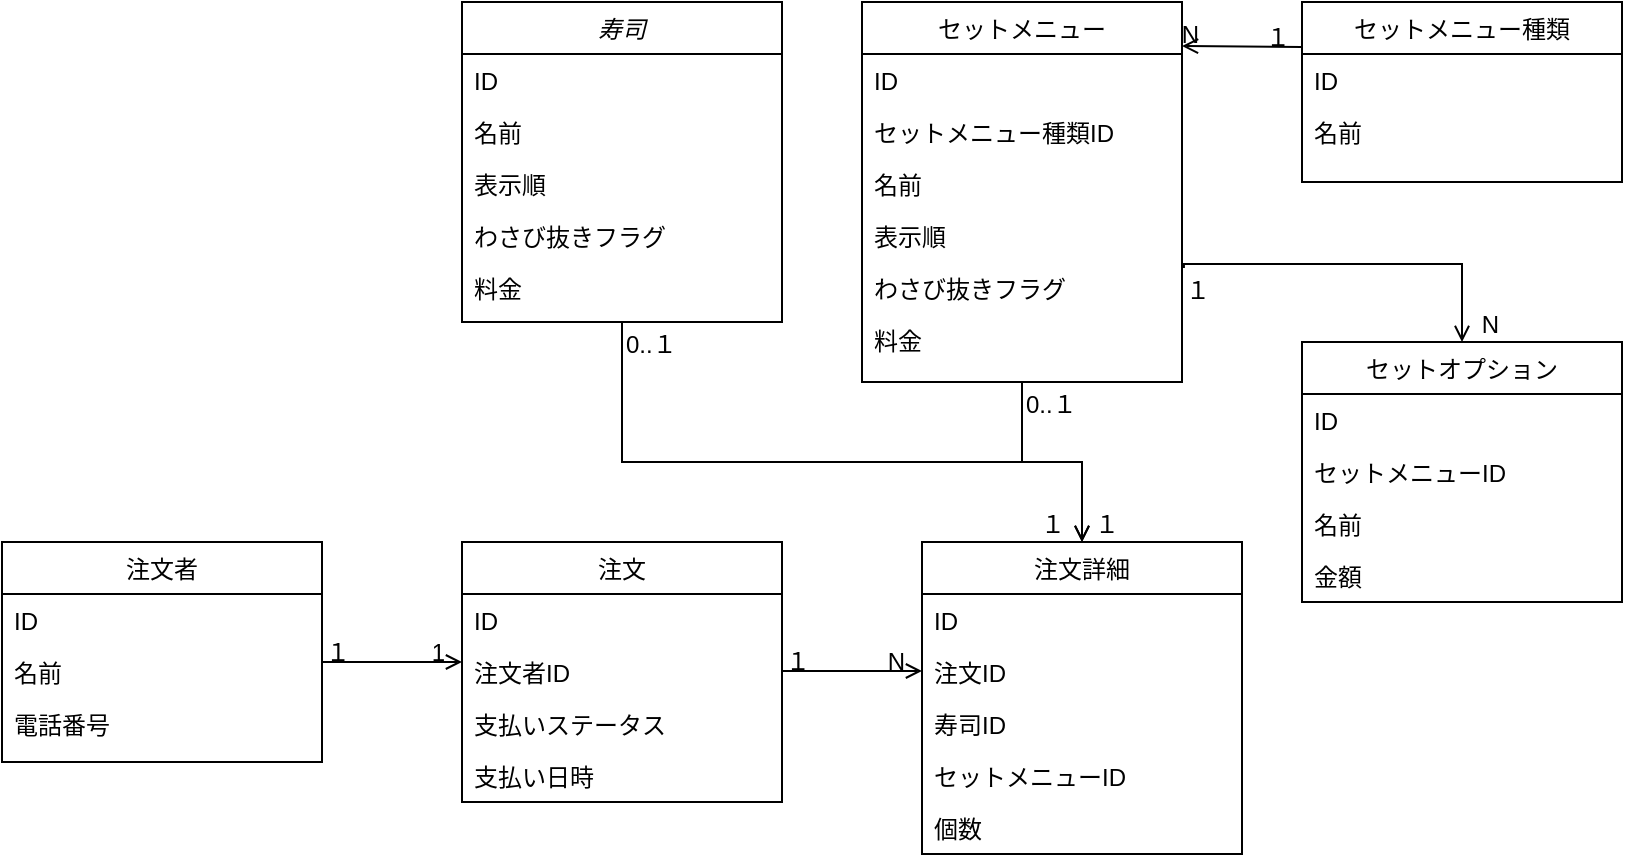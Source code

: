 <mxfile version="15.7.3" type="device"><diagram id="C5RBs43oDa-KdzZeNtuy" name="Page-1"><mxGraphModel dx="1186" dy="614" grid="1" gridSize="10" guides="1" tooltips="1" connect="1" arrows="1" fold="1" page="1" pageScale="1" pageWidth="827" pageHeight="1169" math="0" shadow="0"><root><mxCell id="WIyWlLk6GJQsqaUBKTNV-0"/><mxCell id="WIyWlLk6GJQsqaUBKTNV-1" parent="WIyWlLk6GJQsqaUBKTNV-0"/><mxCell id="zkfFHV4jXpPFQw0GAbJ--0" value="寿司" style="swimlane;fontStyle=2;align=center;verticalAlign=top;childLayout=stackLayout;horizontal=1;startSize=26;horizontalStack=0;resizeParent=1;resizeLast=0;collapsible=1;marginBottom=0;rounded=0;shadow=0;strokeWidth=1;" parent="WIyWlLk6GJQsqaUBKTNV-1" vertex="1"><mxGeometry x="240" y="10" width="160" height="160" as="geometry"><mxRectangle x="230" y="140" width="160" height="26" as="alternateBounds"/></mxGeometry></mxCell><mxCell id="zkfFHV4jXpPFQw0GAbJ--1" value="ID" style="text;align=left;verticalAlign=top;spacingLeft=4;spacingRight=4;overflow=hidden;rotatable=0;points=[[0,0.5],[1,0.5]];portConstraint=eastwest;" parent="zkfFHV4jXpPFQw0GAbJ--0" vertex="1"><mxGeometry y="26" width="160" height="26" as="geometry"/></mxCell><mxCell id="zkfFHV4jXpPFQw0GAbJ--2" value="名前" style="text;align=left;verticalAlign=top;spacingLeft=4;spacingRight=4;overflow=hidden;rotatable=0;points=[[0,0.5],[1,0.5]];portConstraint=eastwest;rounded=0;shadow=0;html=0;" parent="zkfFHV4jXpPFQw0GAbJ--0" vertex="1"><mxGeometry y="52" width="160" height="26" as="geometry"/></mxCell><mxCell id="zkfFHV4jXpPFQw0GAbJ--3" value="表示順" style="text;align=left;verticalAlign=top;spacingLeft=4;spacingRight=4;overflow=hidden;rotatable=0;points=[[0,0.5],[1,0.5]];portConstraint=eastwest;rounded=0;shadow=0;html=0;" parent="zkfFHV4jXpPFQw0GAbJ--0" vertex="1"><mxGeometry y="78" width="160" height="26" as="geometry"/></mxCell><mxCell id="SkkedGWnrhFnwaCjUDxO-0" value="わさび抜きフラグ" style="text;align=left;verticalAlign=top;spacingLeft=4;spacingRight=4;overflow=hidden;rotatable=0;points=[[0,0.5],[1,0.5]];portConstraint=eastwest;rounded=0;shadow=0;html=0;" vertex="1" parent="zkfFHV4jXpPFQw0GAbJ--0"><mxGeometry y="104" width="160" height="26" as="geometry"/></mxCell><mxCell id="SkkedGWnrhFnwaCjUDxO-1" value="料金" style="text;align=left;verticalAlign=top;spacingLeft=4;spacingRight=4;overflow=hidden;rotatable=0;points=[[0,0.5],[1,0.5]];portConstraint=eastwest;rounded=0;shadow=0;html=0;" vertex="1" parent="zkfFHV4jXpPFQw0GAbJ--0"><mxGeometry y="130" width="160" height="26" as="geometry"/></mxCell><mxCell id="zkfFHV4jXpPFQw0GAbJ--13" value="注文" style="swimlane;fontStyle=0;align=center;verticalAlign=top;childLayout=stackLayout;horizontal=1;startSize=26;horizontalStack=0;resizeParent=1;resizeLast=0;collapsible=1;marginBottom=0;rounded=0;shadow=0;strokeWidth=1;" parent="WIyWlLk6GJQsqaUBKTNV-1" vertex="1"><mxGeometry x="240" y="280" width="160" height="130" as="geometry"><mxRectangle x="340" y="380" width="170" height="26" as="alternateBounds"/></mxGeometry></mxCell><mxCell id="zkfFHV4jXpPFQw0GAbJ--14" value="ID&#10;" style="text;align=left;verticalAlign=top;spacingLeft=4;spacingRight=4;overflow=hidden;rotatable=0;points=[[0,0.5],[1,0.5]];portConstraint=eastwest;" parent="zkfFHV4jXpPFQw0GAbJ--13" vertex="1"><mxGeometry y="26" width="160" height="26" as="geometry"/></mxCell><mxCell id="SkkedGWnrhFnwaCjUDxO-12" value="注文者ID&#10;" style="text;align=left;verticalAlign=top;spacingLeft=4;spacingRight=4;overflow=hidden;rotatable=0;points=[[0,0.5],[1,0.5]];portConstraint=eastwest;" vertex="1" parent="zkfFHV4jXpPFQw0GAbJ--13"><mxGeometry y="52" width="160" height="26" as="geometry"/></mxCell><mxCell id="SkkedGWnrhFnwaCjUDxO-13" value="支払いステータス&#10;" style="text;align=left;verticalAlign=top;spacingLeft=4;spacingRight=4;overflow=hidden;rotatable=0;points=[[0,0.5],[1,0.5]];portConstraint=eastwest;" vertex="1" parent="zkfFHV4jXpPFQw0GAbJ--13"><mxGeometry y="78" width="160" height="26" as="geometry"/></mxCell><mxCell id="SkkedGWnrhFnwaCjUDxO-14" value="支払い日時&#10;" style="text;align=left;verticalAlign=top;spacingLeft=4;spacingRight=4;overflow=hidden;rotatable=0;points=[[0,0.5],[1,0.5]];portConstraint=eastwest;" vertex="1" parent="zkfFHV4jXpPFQw0GAbJ--13"><mxGeometry y="104" width="160" height="26" as="geometry"/></mxCell><mxCell id="zkfFHV4jXpPFQw0GAbJ--17" value="セットメニュー" style="swimlane;fontStyle=0;align=center;verticalAlign=top;childLayout=stackLayout;horizontal=1;startSize=26;horizontalStack=0;resizeParent=1;resizeLast=0;collapsible=1;marginBottom=0;rounded=0;shadow=0;strokeWidth=1;" parent="WIyWlLk6GJQsqaUBKTNV-1" vertex="1"><mxGeometry x="440" y="10" width="160" height="190" as="geometry"><mxRectangle x="550" y="140" width="160" height="26" as="alternateBounds"/></mxGeometry></mxCell><mxCell id="zkfFHV4jXpPFQw0GAbJ--18" value="ID&#10;" style="text;align=left;verticalAlign=top;spacingLeft=4;spacingRight=4;overflow=hidden;rotatable=0;points=[[0,0.5],[1,0.5]];portConstraint=eastwest;" parent="zkfFHV4jXpPFQw0GAbJ--17" vertex="1"><mxGeometry y="26" width="160" height="26" as="geometry"/></mxCell><mxCell id="SkkedGWnrhFnwaCjUDxO-2" value="セットメニュー種類ID&#10;" style="text;align=left;verticalAlign=top;spacingLeft=4;spacingRight=4;overflow=hidden;rotatable=0;points=[[0,0.5],[1,0.5]];portConstraint=eastwest;" vertex="1" parent="zkfFHV4jXpPFQw0GAbJ--17"><mxGeometry y="52" width="160" height="26" as="geometry"/></mxCell><mxCell id="zkfFHV4jXpPFQw0GAbJ--19" value="名前" style="text;align=left;verticalAlign=top;spacingLeft=4;spacingRight=4;overflow=hidden;rotatable=0;points=[[0,0.5],[1,0.5]];portConstraint=eastwest;rounded=0;shadow=0;html=0;" parent="zkfFHV4jXpPFQw0GAbJ--17" vertex="1"><mxGeometry y="78" width="160" height="26" as="geometry"/></mxCell><mxCell id="zkfFHV4jXpPFQw0GAbJ--20" value="表示順" style="text;align=left;verticalAlign=top;spacingLeft=4;spacingRight=4;overflow=hidden;rotatable=0;points=[[0,0.5],[1,0.5]];portConstraint=eastwest;rounded=0;shadow=0;html=0;" parent="zkfFHV4jXpPFQw0GAbJ--17" vertex="1"><mxGeometry y="104" width="160" height="26" as="geometry"/></mxCell><mxCell id="zkfFHV4jXpPFQw0GAbJ--21" value="わさび抜きフラグ" style="text;align=left;verticalAlign=top;spacingLeft=4;spacingRight=4;overflow=hidden;rotatable=0;points=[[0,0.5],[1,0.5]];portConstraint=eastwest;rounded=0;shadow=0;html=0;" parent="zkfFHV4jXpPFQw0GAbJ--17" vertex="1"><mxGeometry y="130" width="160" height="26" as="geometry"/></mxCell><mxCell id="zkfFHV4jXpPFQw0GAbJ--22" value="料金" style="text;align=left;verticalAlign=top;spacingLeft=4;spacingRight=4;overflow=hidden;rotatable=0;points=[[0,0.5],[1,0.5]];portConstraint=eastwest;rounded=0;shadow=0;html=0;" parent="zkfFHV4jXpPFQw0GAbJ--17" vertex="1"><mxGeometry y="156" width="160" height="26" as="geometry"/></mxCell><mxCell id="SkkedGWnrhFnwaCjUDxO-3" value="セットメニュー種類" style="swimlane;fontStyle=0;align=center;verticalAlign=top;childLayout=stackLayout;horizontal=1;startSize=26;horizontalStack=0;resizeParent=1;resizeLast=0;collapsible=1;marginBottom=0;rounded=0;shadow=0;strokeWidth=1;" vertex="1" parent="WIyWlLk6GJQsqaUBKTNV-1"><mxGeometry x="660" y="10" width="160" height="90" as="geometry"><mxRectangle x="340" y="380" width="170" height="26" as="alternateBounds"/></mxGeometry></mxCell><mxCell id="SkkedGWnrhFnwaCjUDxO-4" value="ID" style="text;align=left;verticalAlign=top;spacingLeft=4;spacingRight=4;overflow=hidden;rotatable=0;points=[[0,0.5],[1,0.5]];portConstraint=eastwest;" vertex="1" parent="SkkedGWnrhFnwaCjUDxO-3"><mxGeometry y="26" width="160" height="26" as="geometry"/></mxCell><mxCell id="SkkedGWnrhFnwaCjUDxO-6" value="名前" style="text;align=left;verticalAlign=top;spacingLeft=4;spacingRight=4;overflow=hidden;rotatable=0;points=[[0,0.5],[1,0.5]];portConstraint=eastwest;" vertex="1" parent="SkkedGWnrhFnwaCjUDxO-3"><mxGeometry y="52" width="160" height="26" as="geometry"/></mxCell><mxCell id="SkkedGWnrhFnwaCjUDxO-7" value="セットオプション" style="swimlane;fontStyle=0;align=center;verticalAlign=top;childLayout=stackLayout;horizontal=1;startSize=26;horizontalStack=0;resizeParent=1;resizeLast=0;collapsible=1;marginBottom=0;rounded=0;shadow=0;strokeWidth=1;" vertex="1" parent="WIyWlLk6GJQsqaUBKTNV-1"><mxGeometry x="660" y="180" width="160" height="130" as="geometry"><mxRectangle x="340" y="380" width="170" height="26" as="alternateBounds"/></mxGeometry></mxCell><mxCell id="SkkedGWnrhFnwaCjUDxO-8" value="ID" style="text;align=left;verticalAlign=top;spacingLeft=4;spacingRight=4;overflow=hidden;rotatable=0;points=[[0,0.5],[1,0.5]];portConstraint=eastwest;" vertex="1" parent="SkkedGWnrhFnwaCjUDxO-7"><mxGeometry y="26" width="160" height="26" as="geometry"/></mxCell><mxCell id="SkkedGWnrhFnwaCjUDxO-11" value="セットメニューID" style="text;align=left;verticalAlign=top;spacingLeft=4;spacingRight=4;overflow=hidden;rotatable=0;points=[[0,0.5],[1,0.5]];portConstraint=eastwest;" vertex="1" parent="SkkedGWnrhFnwaCjUDxO-7"><mxGeometry y="52" width="160" height="26" as="geometry"/></mxCell><mxCell id="SkkedGWnrhFnwaCjUDxO-9" value="名前" style="text;align=left;verticalAlign=top;spacingLeft=4;spacingRight=4;overflow=hidden;rotatable=0;points=[[0,0.5],[1,0.5]];portConstraint=eastwest;" vertex="1" parent="SkkedGWnrhFnwaCjUDxO-7"><mxGeometry y="78" width="160" height="26" as="geometry"/></mxCell><mxCell id="SkkedGWnrhFnwaCjUDxO-10" value="金額" style="text;align=left;verticalAlign=top;spacingLeft=4;spacingRight=4;overflow=hidden;rotatable=0;points=[[0,0.5],[1,0.5]];portConstraint=eastwest;" vertex="1" parent="SkkedGWnrhFnwaCjUDxO-7"><mxGeometry y="104" width="160" height="26" as="geometry"/></mxCell><mxCell id="SkkedGWnrhFnwaCjUDxO-15" value="注文詳細" style="swimlane;fontStyle=0;align=center;verticalAlign=top;childLayout=stackLayout;horizontal=1;startSize=26;horizontalStack=0;resizeParent=1;resizeLast=0;collapsible=1;marginBottom=0;rounded=0;shadow=0;strokeWidth=1;" vertex="1" parent="WIyWlLk6GJQsqaUBKTNV-1"><mxGeometry x="470" y="280" width="160" height="156" as="geometry"><mxRectangle x="340" y="380" width="170" height="26" as="alternateBounds"/></mxGeometry></mxCell><mxCell id="SkkedGWnrhFnwaCjUDxO-16" value="ID&#10;" style="text;align=left;verticalAlign=top;spacingLeft=4;spacingRight=4;overflow=hidden;rotatable=0;points=[[0,0.5],[1,0.5]];portConstraint=eastwest;" vertex="1" parent="SkkedGWnrhFnwaCjUDxO-15"><mxGeometry y="26" width="160" height="26" as="geometry"/></mxCell><mxCell id="SkkedGWnrhFnwaCjUDxO-17" value="注文ID&#10;" style="text;align=left;verticalAlign=top;spacingLeft=4;spacingRight=4;overflow=hidden;rotatable=0;points=[[0,0.5],[1,0.5]];portConstraint=eastwest;" vertex="1" parent="SkkedGWnrhFnwaCjUDxO-15"><mxGeometry y="52" width="160" height="26" as="geometry"/></mxCell><mxCell id="SkkedGWnrhFnwaCjUDxO-18" value="寿司ID&#10;" style="text;align=left;verticalAlign=top;spacingLeft=4;spacingRight=4;overflow=hidden;rotatable=0;points=[[0,0.5],[1,0.5]];portConstraint=eastwest;" vertex="1" parent="SkkedGWnrhFnwaCjUDxO-15"><mxGeometry y="78" width="160" height="26" as="geometry"/></mxCell><mxCell id="SkkedGWnrhFnwaCjUDxO-19" value="セットメニューID&#10;" style="text;align=left;verticalAlign=top;spacingLeft=4;spacingRight=4;overflow=hidden;rotatable=0;points=[[0,0.5],[1,0.5]];portConstraint=eastwest;" vertex="1" parent="SkkedGWnrhFnwaCjUDxO-15"><mxGeometry y="104" width="160" height="26" as="geometry"/></mxCell><mxCell id="SkkedGWnrhFnwaCjUDxO-20" value="個数&#10;" style="text;align=left;verticalAlign=top;spacingLeft=4;spacingRight=4;overflow=hidden;rotatable=0;points=[[0,0.5],[1,0.5]];portConstraint=eastwest;" vertex="1" parent="SkkedGWnrhFnwaCjUDxO-15"><mxGeometry y="130" width="160" height="26" as="geometry"/></mxCell><mxCell id="SkkedGWnrhFnwaCjUDxO-21" value="注文者" style="swimlane;fontStyle=0;align=center;verticalAlign=top;childLayout=stackLayout;horizontal=1;startSize=26;horizontalStack=0;resizeParent=1;resizeLast=0;collapsible=1;marginBottom=0;rounded=0;shadow=0;strokeWidth=1;" vertex="1" parent="WIyWlLk6GJQsqaUBKTNV-1"><mxGeometry x="10" y="280" width="160" height="110" as="geometry"><mxRectangle x="340" y="380" width="170" height="26" as="alternateBounds"/></mxGeometry></mxCell><mxCell id="SkkedGWnrhFnwaCjUDxO-22" value="ID&#10;" style="text;align=left;verticalAlign=top;spacingLeft=4;spacingRight=4;overflow=hidden;rotatable=0;points=[[0,0.5],[1,0.5]];portConstraint=eastwest;" vertex="1" parent="SkkedGWnrhFnwaCjUDxO-21"><mxGeometry y="26" width="160" height="26" as="geometry"/></mxCell><mxCell id="SkkedGWnrhFnwaCjUDxO-23" value="名前&#10;" style="text;align=left;verticalAlign=top;spacingLeft=4;spacingRight=4;overflow=hidden;rotatable=0;points=[[0,0.5],[1,0.5]];portConstraint=eastwest;" vertex="1" parent="SkkedGWnrhFnwaCjUDxO-21"><mxGeometry y="52" width="160" height="26" as="geometry"/></mxCell><mxCell id="SkkedGWnrhFnwaCjUDxO-24" value="電話番号&#10;" style="text;align=left;verticalAlign=top;spacingLeft=4;spacingRight=4;overflow=hidden;rotatable=0;points=[[0,0.5],[1,0.5]];portConstraint=eastwest;" vertex="1" parent="SkkedGWnrhFnwaCjUDxO-21"><mxGeometry y="78" width="160" height="26" as="geometry"/></mxCell><mxCell id="SkkedGWnrhFnwaCjUDxO-26" value="" style="endArrow=open;shadow=0;strokeWidth=1;rounded=0;endFill=1;edgeStyle=elbowEdgeStyle;elbow=vertical;" edge="1" parent="WIyWlLk6GJQsqaUBKTNV-1"><mxGeometry x="0.5" y="41" relative="1" as="geometry"><mxPoint x="170" y="340" as="sourcePoint"/><mxPoint x="240" y="340" as="targetPoint"/><mxPoint x="-40" y="32" as="offset"/></mxGeometry></mxCell><mxCell id="SkkedGWnrhFnwaCjUDxO-27" value="１" style="resizable=0;align=left;verticalAlign=bottom;labelBackgroundColor=none;fontSize=12;" connectable="0" vertex="1" parent="SkkedGWnrhFnwaCjUDxO-26"><mxGeometry x="-1" relative="1" as="geometry"><mxPoint y="4" as="offset"/></mxGeometry></mxCell><mxCell id="SkkedGWnrhFnwaCjUDxO-28" value="1" style="resizable=0;align=right;verticalAlign=bottom;labelBackgroundColor=none;fontSize=12;" connectable="0" vertex="1" parent="SkkedGWnrhFnwaCjUDxO-26"><mxGeometry x="1" relative="1" as="geometry"><mxPoint x="-7" y="4" as="offset"/></mxGeometry></mxCell><mxCell id="SkkedGWnrhFnwaCjUDxO-30" value="" style="endArrow=open;shadow=0;strokeWidth=1;rounded=0;endFill=1;edgeStyle=elbowEdgeStyle;elbow=vertical;" edge="1" parent="WIyWlLk6GJQsqaUBKTNV-1"><mxGeometry x="0.5" y="41" relative="1" as="geometry"><mxPoint x="400" y="344.5" as="sourcePoint"/><mxPoint x="470" y="344.5" as="targetPoint"/><mxPoint x="-40" y="32" as="offset"/></mxGeometry></mxCell><mxCell id="SkkedGWnrhFnwaCjUDxO-31" value="１" style="resizable=0;align=left;verticalAlign=bottom;labelBackgroundColor=none;fontSize=12;" connectable="0" vertex="1" parent="SkkedGWnrhFnwaCjUDxO-30"><mxGeometry x="-1" relative="1" as="geometry"><mxPoint y="4" as="offset"/></mxGeometry></mxCell><mxCell id="SkkedGWnrhFnwaCjUDxO-32" value="N" style="resizable=0;align=right;verticalAlign=bottom;labelBackgroundColor=none;fontSize=12;" connectable="0" vertex="1" parent="SkkedGWnrhFnwaCjUDxO-30"><mxGeometry x="1" relative="1" as="geometry"><mxPoint x="-7" y="4" as="offset"/></mxGeometry></mxCell><mxCell id="SkkedGWnrhFnwaCjUDxO-33" value="" style="endArrow=open;shadow=0;strokeWidth=1;rounded=0;endFill=1;edgeStyle=elbowEdgeStyle;elbow=vertical;exitX=0.5;exitY=1;exitDx=0;exitDy=0;entryX=0.5;entryY=0;entryDx=0;entryDy=0;" edge="1" parent="WIyWlLk6GJQsqaUBKTNV-1" source="zkfFHV4jXpPFQw0GAbJ--0" target="SkkedGWnrhFnwaCjUDxO-15"><mxGeometry x="0.5" y="41" relative="1" as="geometry"><mxPoint x="330" y="200" as="sourcePoint"/><mxPoint x="400" y="200" as="targetPoint"/><mxPoint x="-40" y="32" as="offset"/><Array as="points"><mxPoint x="440" y="240"/></Array></mxGeometry></mxCell><mxCell id="SkkedGWnrhFnwaCjUDxO-34" value="0..１" style="resizable=0;align=left;verticalAlign=bottom;labelBackgroundColor=none;fontSize=12;" connectable="0" vertex="1" parent="SkkedGWnrhFnwaCjUDxO-33"><mxGeometry x="-1" relative="1" as="geometry"><mxPoint y="20" as="offset"/></mxGeometry></mxCell><mxCell id="SkkedGWnrhFnwaCjUDxO-35" value="１" style="resizable=0;align=right;verticalAlign=bottom;labelBackgroundColor=none;fontSize=12;" connectable="0" vertex="1" parent="SkkedGWnrhFnwaCjUDxO-33"><mxGeometry x="1" relative="1" as="geometry"><mxPoint x="-7" as="offset"/></mxGeometry></mxCell><mxCell id="SkkedGWnrhFnwaCjUDxO-36" value="" style="endArrow=open;shadow=0;strokeWidth=1;rounded=0;endFill=1;edgeStyle=elbowEdgeStyle;elbow=vertical;exitX=0.5;exitY=1;exitDx=0;exitDy=0;" edge="1" parent="WIyWlLk6GJQsqaUBKTNV-1" source="zkfFHV4jXpPFQw0GAbJ--17"><mxGeometry x="0.5" y="41" relative="1" as="geometry"><mxPoint x="620" y="230" as="sourcePoint"/><mxPoint x="550" y="280" as="targetPoint"/><mxPoint x="-40" y="32" as="offset"/><Array as="points"/></mxGeometry></mxCell><mxCell id="SkkedGWnrhFnwaCjUDxO-37" value="0..１" style="resizable=0;align=left;verticalAlign=bottom;labelBackgroundColor=none;fontSize=12;" connectable="0" vertex="1" parent="SkkedGWnrhFnwaCjUDxO-36"><mxGeometry x="-1" relative="1" as="geometry"><mxPoint y="20" as="offset"/></mxGeometry></mxCell><mxCell id="SkkedGWnrhFnwaCjUDxO-38" value="１" style="resizable=0;align=right;verticalAlign=bottom;labelBackgroundColor=none;fontSize=12;" connectable="0" vertex="1" parent="SkkedGWnrhFnwaCjUDxO-36"><mxGeometry x="1" relative="1" as="geometry"><mxPoint x="20" as="offset"/></mxGeometry></mxCell><mxCell id="SkkedGWnrhFnwaCjUDxO-39" value="" style="endArrow=open;shadow=0;strokeWidth=1;rounded=0;endFill=1;edgeStyle=elbowEdgeStyle;elbow=vertical;exitX=0;exitY=0.25;exitDx=0;exitDy=0;entryX=1;entryY=0.111;entryDx=0;entryDy=0;entryPerimeter=0;" edge="1" parent="WIyWlLk6GJQsqaUBKTNV-1" source="SkkedGWnrhFnwaCjUDxO-3" target="zkfFHV4jXpPFQw0GAbJ--17"><mxGeometry x="0.5" y="41" relative="1" as="geometry"><mxPoint x="650" y="120" as="sourcePoint"/><mxPoint x="720" y="120" as="targetPoint"/><mxPoint x="-40" y="32" as="offset"/></mxGeometry></mxCell><mxCell id="SkkedGWnrhFnwaCjUDxO-40" value="１" style="resizable=0;align=left;verticalAlign=bottom;labelBackgroundColor=none;fontSize=12;" connectable="0" vertex="1" parent="SkkedGWnrhFnwaCjUDxO-39"><mxGeometry x="-1" relative="1" as="geometry"><mxPoint x="-20" y="4" as="offset"/></mxGeometry></mxCell><mxCell id="SkkedGWnrhFnwaCjUDxO-41" value="N" style="resizable=0;align=right;verticalAlign=bottom;labelBackgroundColor=none;fontSize=12;" connectable="0" vertex="1" parent="SkkedGWnrhFnwaCjUDxO-39"><mxGeometry x="1" relative="1" as="geometry"><mxPoint x="10" y="4" as="offset"/></mxGeometry></mxCell><mxCell id="SkkedGWnrhFnwaCjUDxO-42" value="" style="endArrow=open;shadow=0;strokeWidth=1;rounded=0;endFill=1;edgeStyle=elbowEdgeStyle;elbow=vertical;entryX=0.5;entryY=0;entryDx=0;entryDy=0;exitX=1.006;exitY=0.115;exitDx=0;exitDy=0;exitPerimeter=0;" edge="1" parent="WIyWlLk6GJQsqaUBKTNV-1" source="zkfFHV4jXpPFQw0GAbJ--21" target="SkkedGWnrhFnwaCjUDxO-7"><mxGeometry x="0.5" y="41" relative="1" as="geometry"><mxPoint x="650" y="141" as="sourcePoint"/><mxPoint x="720" y="130.0" as="targetPoint"/><mxPoint x="-40" y="32" as="offset"/><Array as="points"><mxPoint x="790" y="141"/></Array></mxGeometry></mxCell><mxCell id="SkkedGWnrhFnwaCjUDxO-43" value="１" style="resizable=0;align=left;verticalAlign=bottom;labelBackgroundColor=none;fontSize=12;" connectable="0" vertex="1" parent="SkkedGWnrhFnwaCjUDxO-42"><mxGeometry x="-1" relative="1" as="geometry"><mxPoint x="-1" y="20" as="offset"/></mxGeometry></mxCell><mxCell id="SkkedGWnrhFnwaCjUDxO-44" value="N" style="resizable=0;align=right;verticalAlign=bottom;labelBackgroundColor=none;fontSize=12;" connectable="0" vertex="1" parent="SkkedGWnrhFnwaCjUDxO-42"><mxGeometry x="1" relative="1" as="geometry"><mxPoint x="20" as="offset"/></mxGeometry></mxCell></root></mxGraphModel></diagram></mxfile>